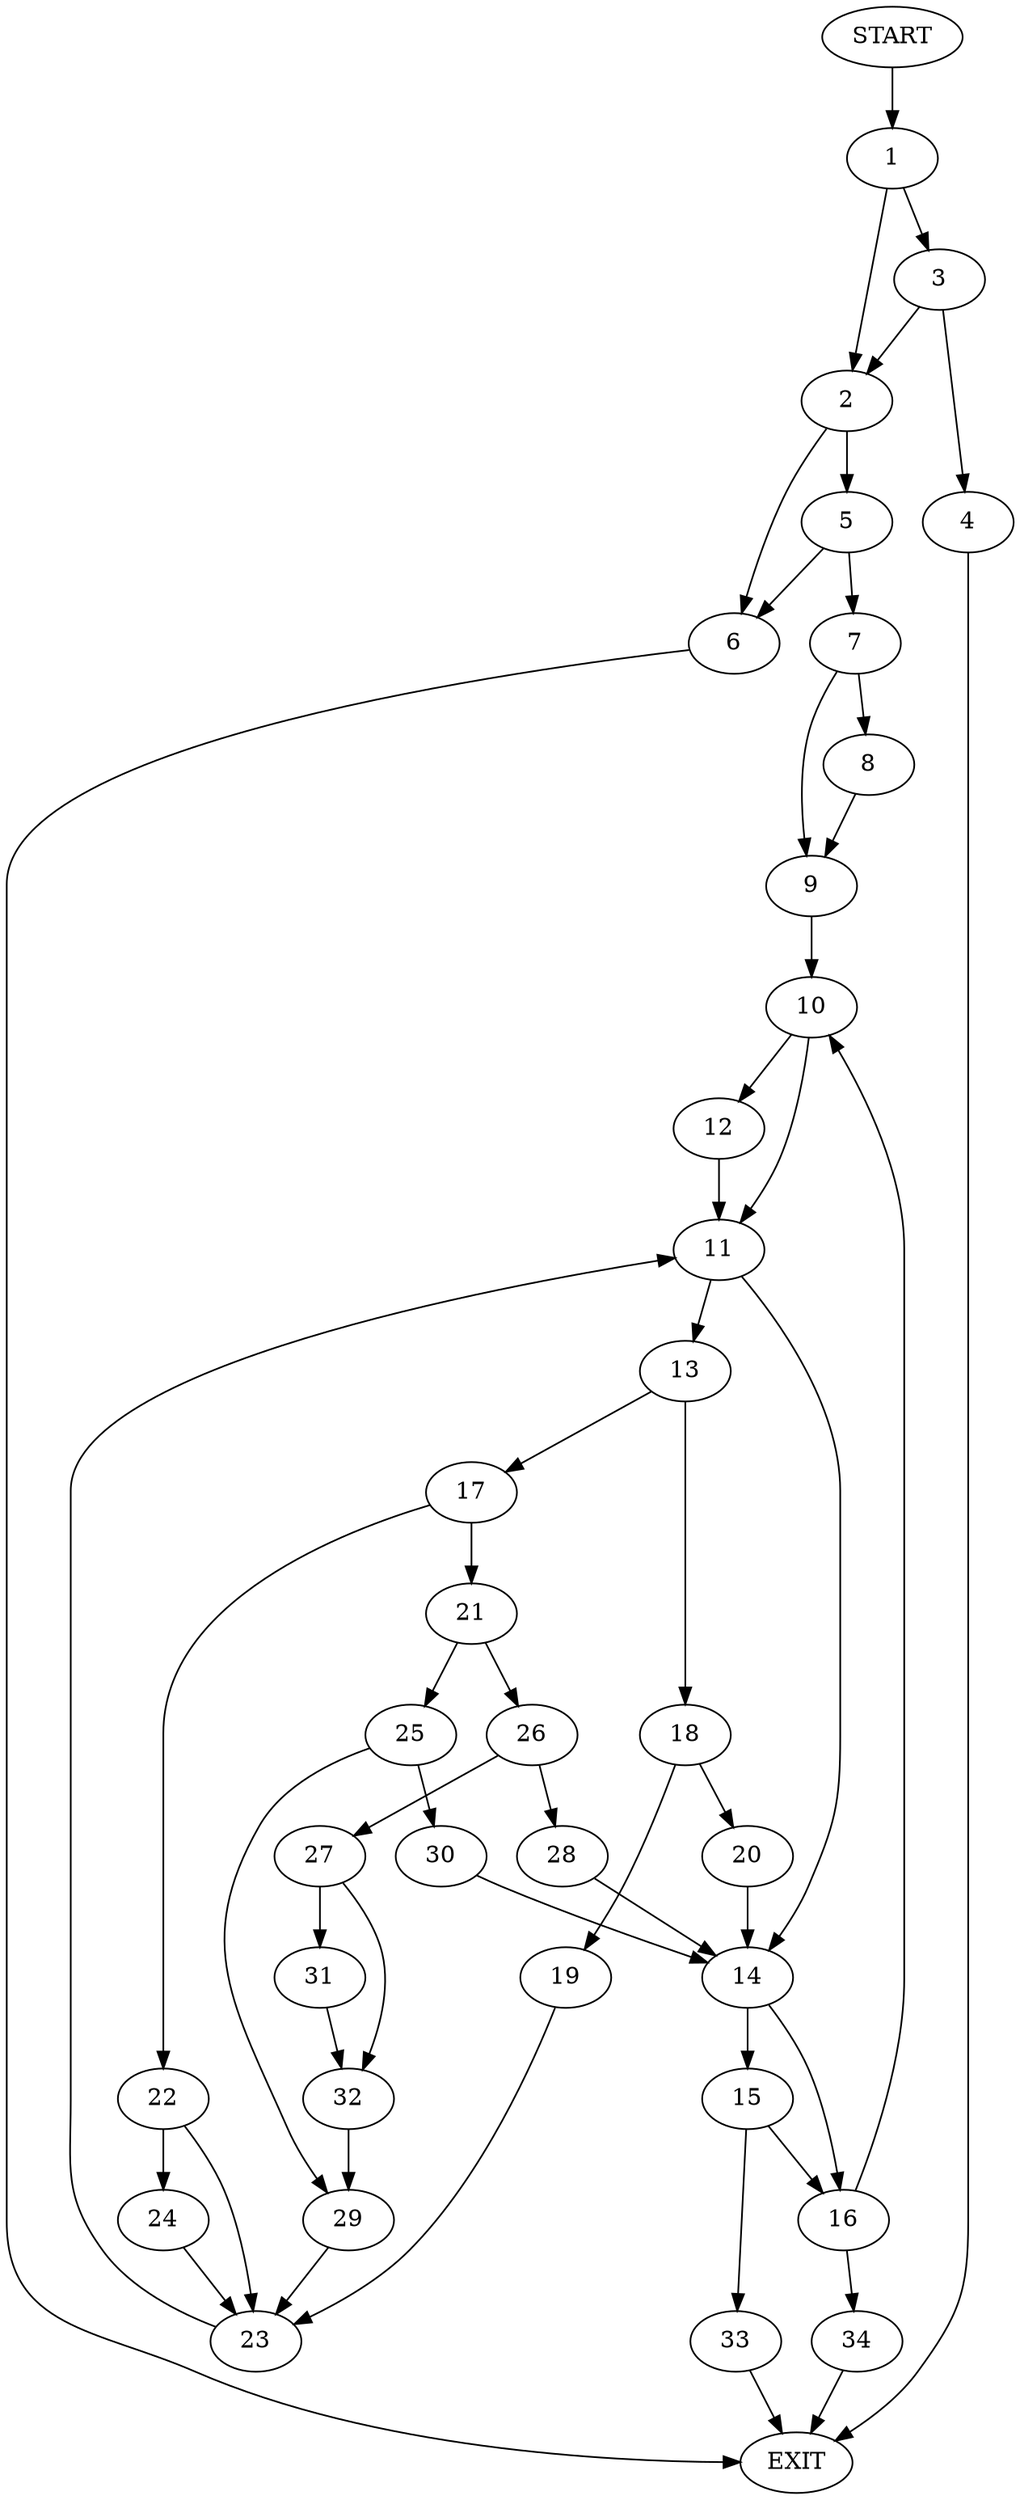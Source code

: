 digraph {
0 [label="START"]
35 [label="EXIT"]
0 -> 1
1 -> 2
1 -> 3
3 -> 2
3 -> 4
2 -> 5
2 -> 6
4 -> 35
5 -> 7
5 -> 6
6 -> 35
7 -> 8
7 -> 9
8 -> 9
9 -> 10
10 -> 11
10 -> 12
11 -> 13
11 -> 14
12 -> 11
14 -> 15
14 -> 16
13 -> 17
13 -> 18
18 -> 19
18 -> 20
17 -> 21
17 -> 22
19 -> 23
20 -> 14
23 -> 11
22 -> 24
22 -> 23
21 -> 25
21 -> 26
24 -> 23
26 -> 27
26 -> 28
25 -> 29
25 -> 30
28 -> 14
27 -> 31
27 -> 32
32 -> 29
31 -> 32
29 -> 23
30 -> 14
15 -> 33
15 -> 16
16 -> 34
16 -> 10
33 -> 35
34 -> 35
}

